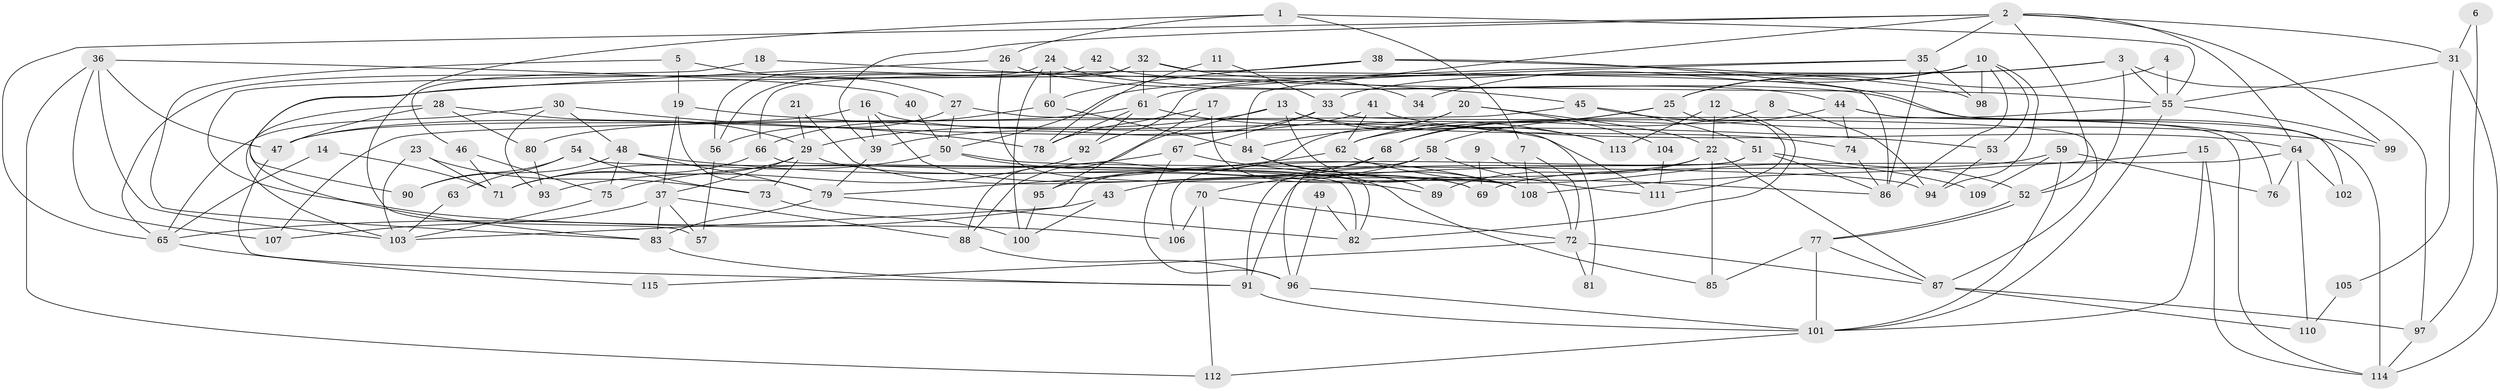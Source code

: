 // Generated by graph-tools (version 1.1) at 2025/36/03/09/25 02:36:06]
// undirected, 115 vertices, 230 edges
graph export_dot {
graph [start="1"]
  node [color=gray90,style=filled];
  1;
  2;
  3;
  4;
  5;
  6;
  7;
  8;
  9;
  10;
  11;
  12;
  13;
  14;
  15;
  16;
  17;
  18;
  19;
  20;
  21;
  22;
  23;
  24;
  25;
  26;
  27;
  28;
  29;
  30;
  31;
  32;
  33;
  34;
  35;
  36;
  37;
  38;
  39;
  40;
  41;
  42;
  43;
  44;
  45;
  46;
  47;
  48;
  49;
  50;
  51;
  52;
  53;
  54;
  55;
  56;
  57;
  58;
  59;
  60;
  61;
  62;
  63;
  64;
  65;
  66;
  67;
  68;
  69;
  70;
  71;
  72;
  73;
  74;
  75;
  76;
  77;
  78;
  79;
  80;
  81;
  82;
  83;
  84;
  85;
  86;
  87;
  88;
  89;
  90;
  91;
  92;
  93;
  94;
  95;
  96;
  97;
  98;
  99;
  100;
  101;
  102;
  103;
  104;
  105;
  106;
  107;
  108;
  109;
  110;
  111;
  112;
  113;
  114;
  115;
  1 -- 26;
  1 -- 55;
  1 -- 7;
  1 -- 57;
  2 -- 39;
  2 -- 52;
  2 -- 31;
  2 -- 35;
  2 -- 64;
  2 -- 65;
  2 -- 84;
  2 -- 99;
  3 -- 52;
  3 -- 83;
  3 -- 33;
  3 -- 55;
  3 -- 97;
  4 -- 55;
  4 -- 25;
  5 -- 19;
  5 -- 83;
  5 -- 27;
  6 -- 31;
  6 -- 97;
  7 -- 108;
  7 -- 72;
  8 -- 94;
  8 -- 68;
  9 -- 72;
  9 -- 69;
  10 -- 53;
  10 -- 86;
  10 -- 25;
  10 -- 34;
  10 -- 92;
  10 -- 94;
  10 -- 98;
  11 -- 33;
  11 -- 78;
  12 -- 22;
  12 -- 113;
  12 -- 82;
  13 -- 74;
  13 -- 88;
  13 -- 29;
  13 -- 108;
  13 -- 113;
  14 -- 71;
  14 -- 65;
  15 -- 108;
  15 -- 101;
  15 -- 114;
  16 -- 111;
  16 -- 47;
  16 -- 39;
  16 -- 69;
  17 -- 108;
  17 -- 78;
  17 -- 95;
  18 -- 46;
  18 -- 45;
  19 -- 79;
  19 -- 37;
  19 -- 53;
  20 -- 22;
  20 -- 84;
  20 -- 88;
  20 -- 104;
  21 -- 29;
  21 -- 69;
  22 -- 85;
  22 -- 87;
  22 -- 43;
  22 -- 89;
  23 -- 71;
  23 -- 73;
  23 -- 103;
  24 -- 56;
  24 -- 114;
  24 -- 60;
  24 -- 100;
  25 -- 62;
  25 -- 68;
  25 -- 111;
  26 -- 44;
  26 -- 108;
  26 -- 90;
  27 -- 56;
  27 -- 50;
  27 -- 81;
  28 -- 29;
  28 -- 80;
  28 -- 47;
  28 -- 103;
  29 -- 71;
  29 -- 37;
  29 -- 73;
  29 -- 85;
  30 -- 48;
  30 -- 65;
  30 -- 78;
  30 -- 93;
  31 -- 114;
  31 -- 55;
  31 -- 105;
  32 -- 66;
  32 -- 86;
  32 -- 34;
  32 -- 56;
  32 -- 61;
  33 -- 39;
  33 -- 67;
  33 -- 87;
  35 -- 86;
  35 -- 50;
  35 -- 61;
  35 -- 98;
  36 -- 103;
  36 -- 47;
  36 -- 40;
  36 -- 107;
  36 -- 112;
  37 -- 83;
  37 -- 57;
  37 -- 88;
  37 -- 107;
  38 -- 60;
  38 -- 98;
  38 -- 102;
  38 -- 106;
  39 -- 79;
  40 -- 50;
  41 -- 64;
  41 -- 62;
  41 -- 47;
  42 -- 65;
  42 -- 55;
  43 -- 100;
  43 -- 65;
  44 -- 114;
  44 -- 58;
  44 -- 74;
  44 -- 76;
  45 -- 107;
  45 -- 99;
  45 -- 51;
  46 -- 71;
  46 -- 75;
  47 -- 91;
  48 -- 75;
  48 -- 89;
  48 -- 79;
  48 -- 90;
  49 -- 82;
  49 -- 96;
  50 -- 71;
  50 -- 94;
  50 -- 108;
  51 -- 106;
  51 -- 52;
  51 -- 86;
  51 -- 91;
  52 -- 77;
  52 -- 77;
  53 -- 94;
  54 -- 73;
  54 -- 90;
  54 -- 63;
  54 -- 82;
  55 -- 62;
  55 -- 99;
  55 -- 101;
  56 -- 57;
  58 -- 70;
  58 -- 103;
  58 -- 111;
  59 -- 76;
  59 -- 101;
  59 -- 69;
  59 -- 109;
  60 -- 84;
  60 -- 66;
  61 -- 78;
  61 -- 80;
  61 -- 92;
  61 -- 113;
  62 -- 79;
  62 -- 109;
  63 -- 103;
  64 -- 91;
  64 -- 76;
  64 -- 102;
  64 -- 110;
  65 -- 115;
  66 -- 82;
  66 -- 71;
  67 -- 96;
  67 -- 75;
  67 -- 86;
  68 -- 96;
  68 -- 95;
  70 -- 72;
  70 -- 112;
  70 -- 106;
  72 -- 87;
  72 -- 81;
  72 -- 115;
  73 -- 100;
  74 -- 86;
  75 -- 103;
  77 -- 101;
  77 -- 85;
  77 -- 87;
  79 -- 82;
  79 -- 83;
  80 -- 93;
  83 -- 91;
  84 -- 108;
  84 -- 89;
  87 -- 97;
  87 -- 110;
  88 -- 96;
  91 -- 101;
  92 -- 93;
  95 -- 100;
  96 -- 101;
  97 -- 114;
  101 -- 112;
  104 -- 111;
  105 -- 110;
}
